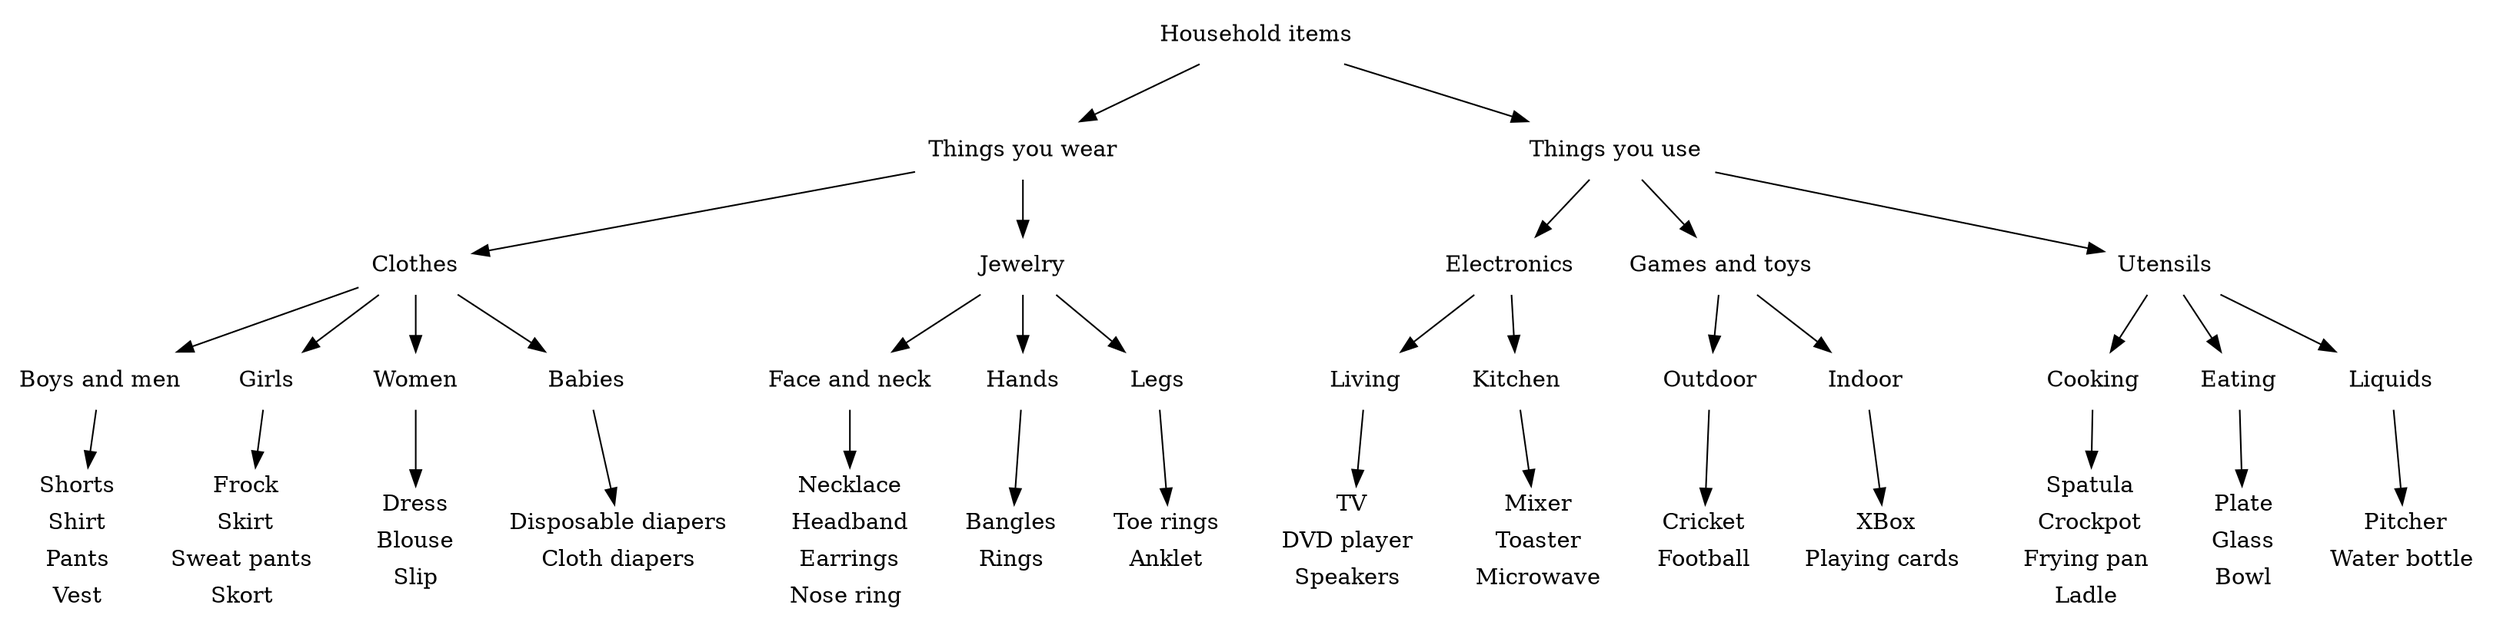 digraph G {
    items [shape=plaintext, label="Household items"];
    things_you_wear [shape=plaintext, label="Things you wear"];
    things_you_use [shape=plaintext, label="Things you use"];
    /* LEVEL 1 */
    items -> things_you_wear;
    items -> things_you_use;
    /* LEVEL 2*/
    /* definitions */
    clothes [shape=plaintext, label="Clothes"];
    jewelry [shape=plaintext, label="Jewelry"];
    electronics [shape=plaintext, label="Electronics"];
    games_and_toys [shape=plaintext, label="Games and toys"];
    utensils [shape=plaintext, label="Utensils"];
    /* connections */
    things_you_wear -> clothes;
    things_you_wear -> jewelry;
    things_you_use -> electronics;
    things_you_use -> games_and_toys;
    things_you_use -> utensils;
    /* LEVEL 3 */
    boys_and_men [shape=plaintext, label="Boys and men"];
    girls [shape=plaintext, label="Girls"];
    women [shape=plaintext, label="Women"];
    babies [shape=plaintext, label="Babies"];
    face_and_neck [shape=plaintext, label="Face and neck"];
    hands [shape=plaintext, label="Hands"];
    legs [shape=plaintext, label="Legs"];
    living [shape=plaintext, label="Living"];
    kitchen [shape=plaintext, label="Kitchen"];
    outdoor [shape=plaintext, label="Outdoor"];
    indoor [shape=plaintext, label="Indoor"];
    cooking [shape=plaintext, label="Cooking"];
    eating [shape=plaintext, label="Eating"];
    liquids [shape=plaintext, label="Liquids"];
    /* connections */
    clothes -> boys_and_men;
    clothes -> girls;
    clothes -> women;
    clothes -> babies;
    jewelry -> face_and_neck;
    jewelry -> hands;
    jewelry -> legs;
    electronics -> living;
    electronics -> kitchen;
    games_and_toys -> outdoor;
    games_and_toys -> indoor;
    utensils -> cooking;
    utensils -> eating;
    utensils -> liquids;
    /* LEVEL 4 */
    boys_and_men_items [shape=record, color=white, label="{Shorts | Shirt | Pants | Vest }"];
    boys_and_men -> boys_and_men_items;
    girls_items [shape=record, color=white, label="{Frock | Skirt | Sweat\ pants | Skort }"];
    girls -> girls_items;
    women_items [shape=record, color=white, label="{Dress | Blouse | Slip }"];
    women -> women_items;
    babies_items [shape=record, color=white, label="{Disposable\ diapers | Cloth\ diapers }"];
    babies -> babies_items;
    face_and_neck_items [shape=record, color=white, label="{Necklace | Headband | Earrings | Nose\ ring }"];
    face_and_neck -> face_and_neck_items;
    hands_items [shape=record, color=white, label="{Bangles | Rings }"];
    hands -> hands_items;
    legs_items [shape=record, color=white, label="{Toe\ rings | Anklet }"];
    legs -> legs_items;
    living_items [shape=record, color=white, label="{TV | DVD\ player | Speakers }"];
    living -> living_items;
    kitchen_items [shape=record, color=white, label="{Mixer | Toaster | Microwave }"];
    kitchen -> kitchen_items;
    outdoor_items [shape=record, color=white, label="{Cricket | Football }"];
    outdoor -> outdoor_items;
    indoor_items [shape=record, color=white, label="{XBox | Playing\ cards }"];
    indoor -> indoor_items;
    cooking_items [shape=record, color=white, label="{Spatula | Crockpot | Frying\ pan | Ladle }"];
    cooking -> cooking_items;
    eating_items [shape=record, color=white, label="{Plate | Glass | Bowl }"];
    eating -> eating_items;
    liquids_items [shape=record, color=white, label="{Pitcher | Water\ bottle }"];
    liquids -> liquids_items;
    
}
